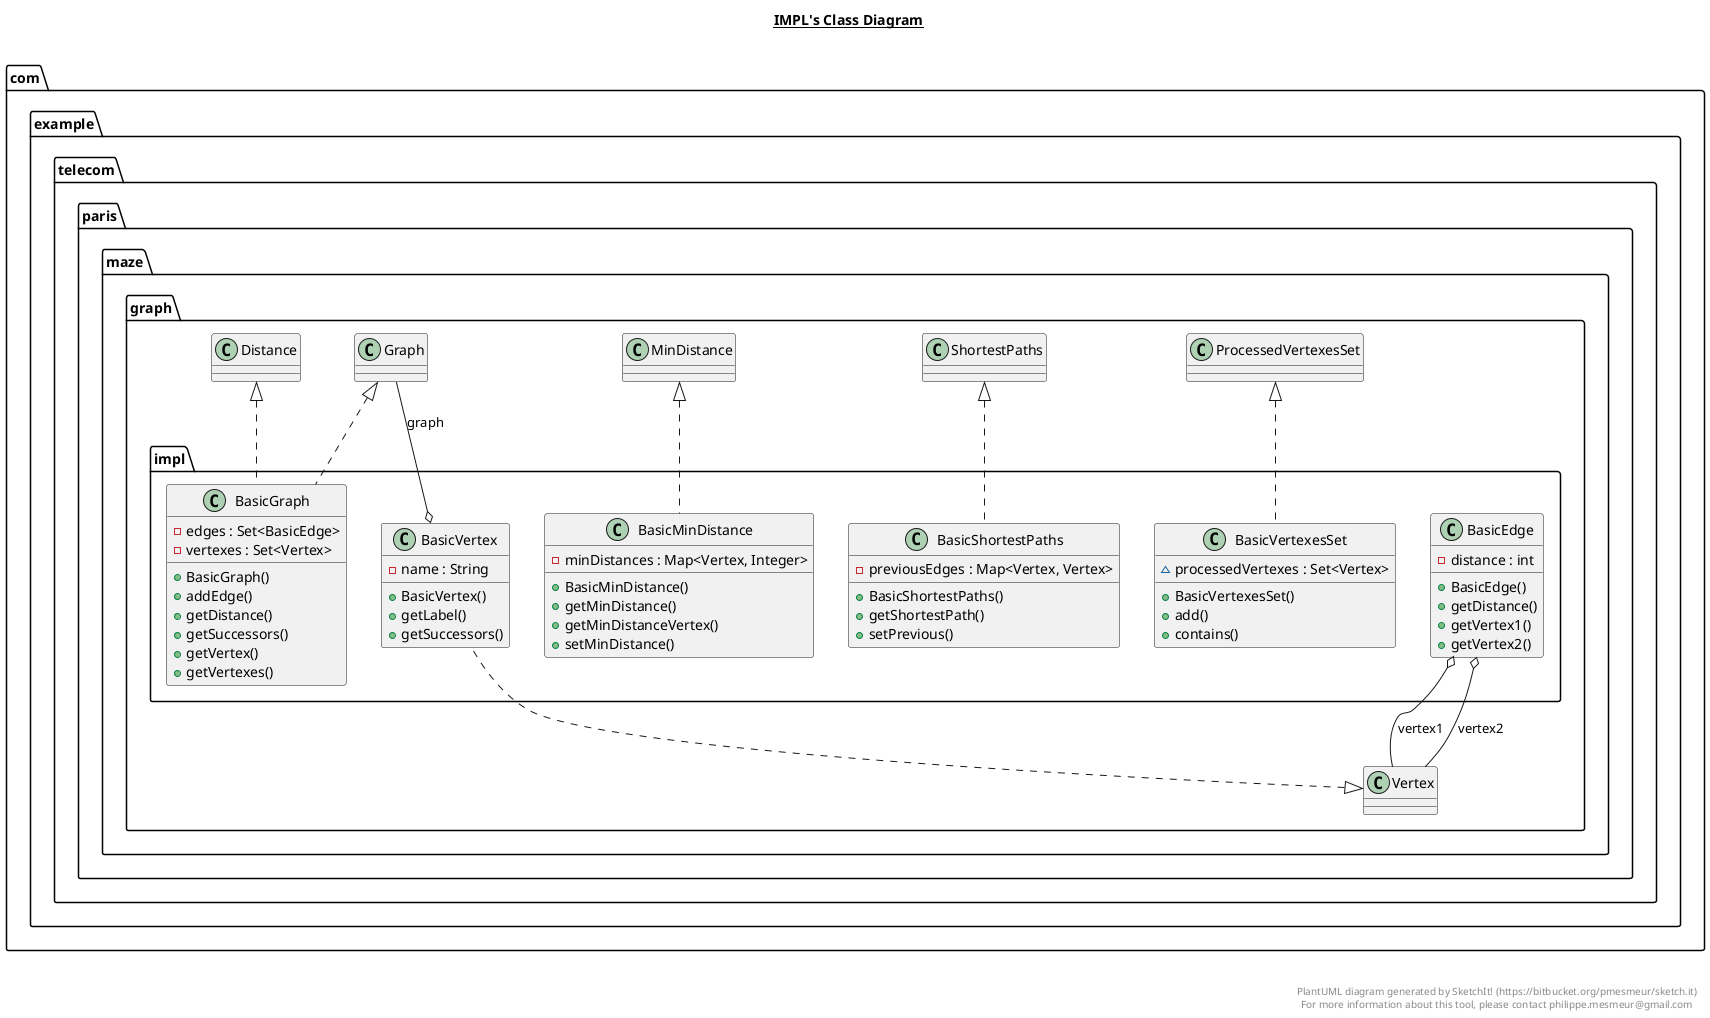 @startuml

title __IMPL's Class Diagram__\n

  namespace com.example.telecom.paris.maze.graph {
    namespace impl {
      class com.example.telecom.paris.maze.graph.impl.BasicEdge {
          - distance : int
          + BasicEdge()
          + getDistance()
          + getVertex1()
          + getVertex2()
      }
    }
  }
  

  namespace com.example.telecom.paris.maze.graph {
    namespace impl {
      class com.example.telecom.paris.maze.graph.impl.BasicGraph {
          - edges : Set<BasicEdge>
          - vertexes : Set<Vertex>
          + BasicGraph()
          + addEdge()
          + getDistance()
          + getSuccessors()
          + getVertex()
          + getVertexes()
      }
    }
  }
  

  namespace com.example.telecom.paris.maze.graph {
    namespace impl {
      class com.example.telecom.paris.maze.graph.impl.BasicMinDistance {
          - minDistances : Map<Vertex, Integer>
          + BasicMinDistance()
          + getMinDistance()
          + getMinDistanceVertex()
          + setMinDistance()
      }
    }
  }
  

  namespace com.example.telecom.paris.maze.graph {
    namespace impl {
      class com.example.telecom.paris.maze.graph.impl.BasicShortestPaths {
          - previousEdges : Map<Vertex, Vertex>
          + BasicShortestPaths()
          + getShortestPath()
          + setPrevious()
      }
    }
  }
  

  namespace com.example.telecom.paris.maze.graph {
    namespace impl {
      class com.example.telecom.paris.maze.graph.impl.BasicVertex {
          - name : String
          + BasicVertex()
          + getLabel()
          + getSuccessors()
      }
    }
  }
  

  namespace com.example.telecom.paris.maze.graph {
    namespace impl {
      class com.example.telecom.paris.maze.graph.impl.BasicVertexesSet {
          ~ processedVertexes : Set<Vertex>
          + BasicVertexesSet()
          + add()
          + contains()
      }
    }
  }
  

  com.example.telecom.paris.maze.graph.impl.BasicEdge o-- com.example.telecom.paris.maze.graph.Vertex : vertex1
  com.example.telecom.paris.maze.graph.impl.BasicEdge o-- com.example.telecom.paris.maze.graph.Vertex : vertex2
  com.example.telecom.paris.maze.graph.impl.BasicGraph .up.|> com.example.telecom.paris.maze.graph.Distance
  com.example.telecom.paris.maze.graph.impl.BasicGraph .up.|> com.example.telecom.paris.maze.graph.Graph
  com.example.telecom.paris.maze.graph.impl.BasicMinDistance .up.|> com.example.telecom.paris.maze.graph.MinDistance
  com.example.telecom.paris.maze.graph.impl.BasicShortestPaths .up.|> com.example.telecom.paris.maze.graph.ShortestPaths
  com.example.telecom.paris.maze.graph.impl.BasicVertex .up.|> com.example.telecom.paris.maze.graph.Vertex
  com.example.telecom.paris.maze.graph.impl.BasicVertex o-- com.example.telecom.paris.maze.graph.Graph : graph
  com.example.telecom.paris.maze.graph.impl.BasicVertexesSet .up.|> com.example.telecom.paris.maze.graph.ProcessedVertexesSet


right footer


PlantUML diagram generated by SketchIt! (https://bitbucket.org/pmesmeur/sketch.it)
For more information about this tool, please contact philippe.mesmeur@gmail.com
endfooter

@enduml
